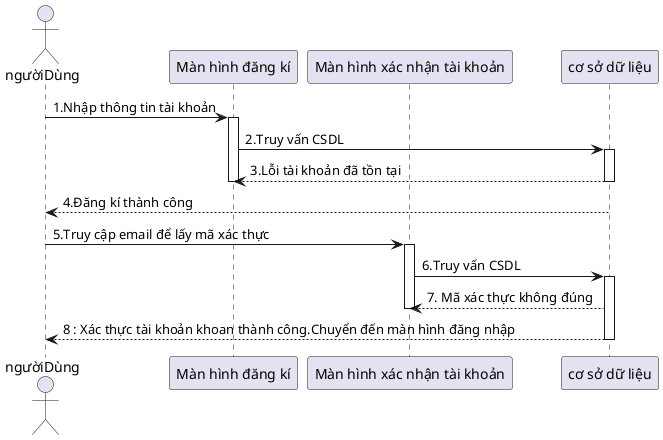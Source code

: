 @startuml
actor ngườiDùng
participant "Màn hình đăng kí" as A
participant "Màn hình xác nhận tài khoản" as B 
participant "cơ sở dữ liệu" as C


ngườiDùng -> A : 1.Nhập thông tin tài khoản

activate A
A -> C  :   2.Truy vấn CSDL
activate C
C --> A : 3.Lỗi tài khoản đã tồn tại
deactivate C 
deactivate A 
C --> ngườiDùng : 4.Đăng kí thành công
ngườiDùng ->B : 5.Truy cập email để lấy mã xác thực
activate B
B ->C : 6.Truy vấn CSDL
activate C 
C --> B : 7. Mã xác thực không đúng

deactivate B 
C --> ngườiDùng: 8 : Xác thực tài khoản khoan thành công.Chuyển đến màn hình đăng nhập
deactivate C 


@enduml
